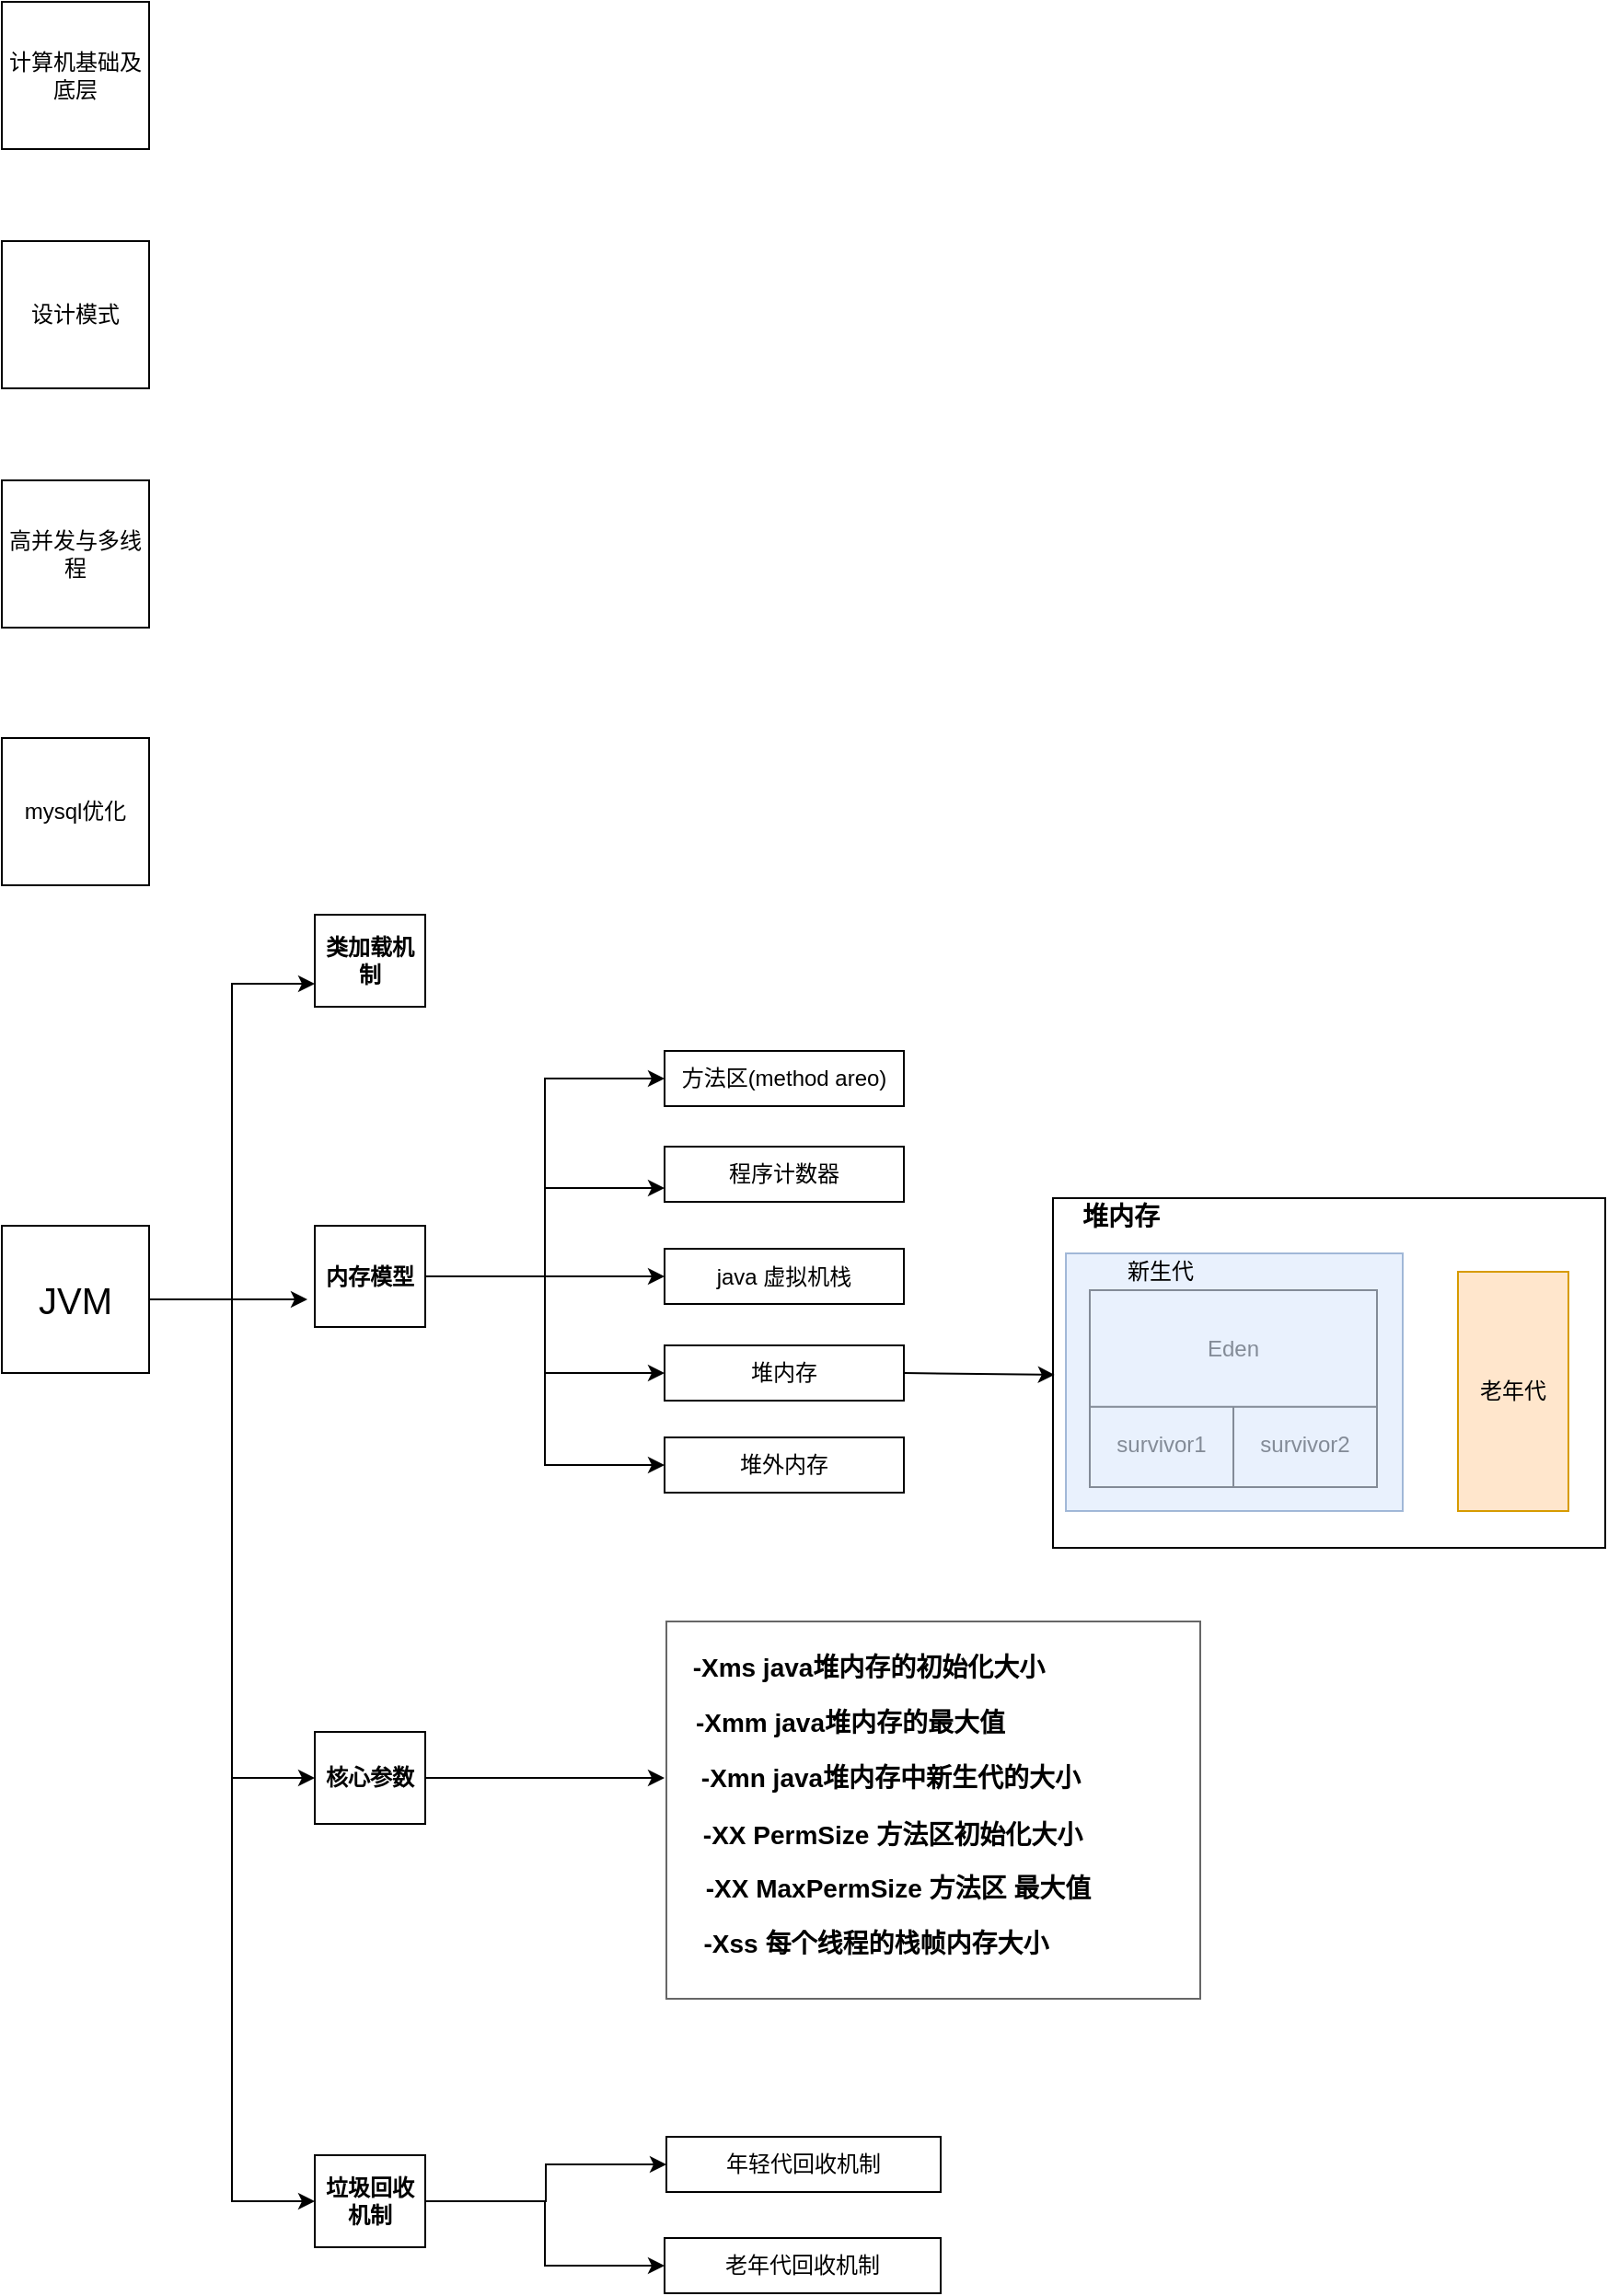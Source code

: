 <mxfile version="14.2.7" type="github">
  <diagram id="z3GyR7A54I9U31B_GoPv" name="Page-1">
    <mxGraphModel dx="1108" dy="734" grid="1" gridSize="10" guides="1" tooltips="1" connect="1" arrows="1" fold="1" page="1" pageScale="1" pageWidth="827" pageHeight="1169" math="0" shadow="0">
      <root>
        <mxCell id="0" />
        <mxCell id="1" parent="0" />
        <mxCell id="F7ufn9WYuUFmv6JX8Vxq-1" value="计算机基础及底层" style="whiteSpace=wrap;html=1;aspect=fixed;" parent="1" vertex="1">
          <mxGeometry x="170" y="60" width="80" height="80" as="geometry" />
        </mxCell>
        <mxCell id="F7ufn9WYuUFmv6JX8Vxq-2" value="设计模式" style="whiteSpace=wrap;html=1;aspect=fixed;" parent="1" vertex="1">
          <mxGeometry x="170" y="190" width="80" height="80" as="geometry" />
        </mxCell>
        <mxCell id="F7ufn9WYuUFmv6JX8Vxq-3" value="高并发与多线程" style="whiteSpace=wrap;html=1;aspect=fixed;" parent="1" vertex="1">
          <mxGeometry x="170" y="320" width="80" height="80" as="geometry" />
        </mxCell>
        <mxCell id="F7ufn9WYuUFmv6JX8Vxq-4" value="mysql优化" style="whiteSpace=wrap;html=1;aspect=fixed;" parent="1" vertex="1">
          <mxGeometry x="170" y="460" width="80" height="80" as="geometry" />
        </mxCell>
        <mxCell id="in1QYTWhq0JFoHGU_2zg-88" style="edgeStyle=orthogonalEdgeStyle;rounded=0;orthogonalLoop=1;jettySize=auto;html=1;entryX=0;entryY=0.75;entryDx=0;entryDy=0;fontSize=14;" edge="1" parent="1" source="0BP6MFCRVOub9Gm3sT_m-1" target="in1QYTWhq0JFoHGU_2zg-9">
          <mxGeometry relative="1" as="geometry" />
        </mxCell>
        <mxCell id="in1QYTWhq0JFoHGU_2zg-89" style="edgeStyle=orthogonalEdgeStyle;rounded=0;orthogonalLoop=1;jettySize=auto;html=1;fontSize=14;" edge="1" parent="1">
          <mxGeometry relative="1" as="geometry">
            <mxPoint x="336" y="765" as="targetPoint" />
            <mxPoint x="256" y="765" as="sourcePoint" />
          </mxGeometry>
        </mxCell>
        <mxCell id="in1QYTWhq0JFoHGU_2zg-90" style="edgeStyle=orthogonalEdgeStyle;rounded=0;orthogonalLoop=1;jettySize=auto;html=1;exitX=1;exitY=0.5;exitDx=0;exitDy=0;entryX=0;entryY=0.5;entryDx=0;entryDy=0;fontSize=14;" edge="1" parent="1" source="0BP6MFCRVOub9Gm3sT_m-1" target="in1QYTWhq0JFoHGU_2zg-2">
          <mxGeometry relative="1" as="geometry" />
        </mxCell>
        <mxCell id="in1QYTWhq0JFoHGU_2zg-111" style="edgeStyle=orthogonalEdgeStyle;rounded=0;orthogonalLoop=1;jettySize=auto;html=1;entryX=0;entryY=0.5;entryDx=0;entryDy=0;fontSize=14;" edge="1" parent="1" source="0BP6MFCRVOub9Gm3sT_m-1" target="in1QYTWhq0JFoHGU_2zg-3">
          <mxGeometry relative="1" as="geometry" />
        </mxCell>
        <mxCell id="0BP6MFCRVOub9Gm3sT_m-1" value="&lt;font style=&quot;font-size: 20px&quot;&gt;JVM&lt;/font&gt;" style="whiteSpace=wrap;html=1;aspect=fixed;" parent="1" vertex="1">
          <mxGeometry x="170" y="725" width="80" height="80" as="geometry" />
        </mxCell>
        <mxCell id="in1QYTWhq0JFoHGU_2zg-91" style="edgeStyle=orthogonalEdgeStyle;rounded=0;orthogonalLoop=1;jettySize=auto;html=1;entryX=0;entryY=0.5;entryDx=0;entryDy=0;fontSize=14;" edge="1" parent="1" source="in1QYTWhq0JFoHGU_2zg-1" target="in1QYTWhq0JFoHGU_2zg-87">
          <mxGeometry relative="1" as="geometry" />
        </mxCell>
        <mxCell id="in1QYTWhq0JFoHGU_2zg-92" style="edgeStyle=orthogonalEdgeStyle;rounded=0;orthogonalLoop=1;jettySize=auto;html=1;entryX=0;entryY=0.75;entryDx=0;entryDy=0;fontSize=14;" edge="1" parent="1" source="in1QYTWhq0JFoHGU_2zg-1" target="in1QYTWhq0JFoHGU_2zg-11">
          <mxGeometry relative="1" as="geometry" />
        </mxCell>
        <mxCell id="in1QYTWhq0JFoHGU_2zg-94" style="edgeStyle=none;rounded=0;orthogonalLoop=1;jettySize=auto;html=1;exitX=1;exitY=0.5;exitDx=0;exitDy=0;entryX=0;entryY=0.5;entryDx=0;entryDy=0;fontSize=14;" edge="1" parent="1" source="in1QYTWhq0JFoHGU_2zg-1" target="in1QYTWhq0JFoHGU_2zg-8">
          <mxGeometry relative="1" as="geometry" />
        </mxCell>
        <mxCell id="in1QYTWhq0JFoHGU_2zg-95" style="edgeStyle=orthogonalEdgeStyle;rounded=0;orthogonalLoop=1;jettySize=auto;html=1;entryX=0;entryY=0.5;entryDx=0;entryDy=0;fontSize=14;" edge="1" parent="1" source="in1QYTWhq0JFoHGU_2zg-1" target="in1QYTWhq0JFoHGU_2zg-7">
          <mxGeometry relative="1" as="geometry" />
        </mxCell>
        <mxCell id="in1QYTWhq0JFoHGU_2zg-96" style="edgeStyle=orthogonalEdgeStyle;rounded=0;orthogonalLoop=1;jettySize=auto;html=1;entryX=0;entryY=0.5;entryDx=0;entryDy=0;fontSize=14;" edge="1" parent="1" source="in1QYTWhq0JFoHGU_2zg-1" target="in1QYTWhq0JFoHGU_2zg-10">
          <mxGeometry relative="1" as="geometry" />
        </mxCell>
        <mxCell id="in1QYTWhq0JFoHGU_2zg-1" value="&lt;b&gt;内存模型&lt;/b&gt;" style="rounded=0;whiteSpace=wrap;html=1;" vertex="1" parent="1">
          <mxGeometry x="340" y="725" width="60" height="55" as="geometry" />
        </mxCell>
        <mxCell id="in1QYTWhq0JFoHGU_2zg-109" style="edgeStyle=none;rounded=0;orthogonalLoop=1;jettySize=auto;html=1;fontSize=14;" edge="1" parent="1" source="in1QYTWhq0JFoHGU_2zg-2">
          <mxGeometry relative="1" as="geometry">
            <mxPoint x="530" y="1025" as="targetPoint" />
          </mxGeometry>
        </mxCell>
        <mxCell id="in1QYTWhq0JFoHGU_2zg-2" value="&lt;b&gt;核心参数&lt;/b&gt;" style="rounded=0;whiteSpace=wrap;html=1;" vertex="1" parent="1">
          <mxGeometry x="340" y="1000" width="60" height="50" as="geometry" />
        </mxCell>
        <mxCell id="in1QYTWhq0JFoHGU_2zg-113" style="edgeStyle=orthogonalEdgeStyle;rounded=0;orthogonalLoop=1;jettySize=auto;html=1;exitX=1;exitY=0.5;exitDx=0;exitDy=0;entryX=0;entryY=0.5;entryDx=0;entryDy=0;fontSize=14;" edge="1" parent="1" source="in1QYTWhq0JFoHGU_2zg-3" target="in1QYTWhq0JFoHGU_2zg-4">
          <mxGeometry relative="1" as="geometry" />
        </mxCell>
        <mxCell id="in1QYTWhq0JFoHGU_2zg-114" style="edgeStyle=orthogonalEdgeStyle;rounded=0;orthogonalLoop=1;jettySize=auto;html=1;entryX=0;entryY=0.5;entryDx=0;entryDy=0;fontSize=14;" edge="1" parent="1" source="in1QYTWhq0JFoHGU_2zg-3" target="in1QYTWhq0JFoHGU_2zg-5">
          <mxGeometry relative="1" as="geometry" />
        </mxCell>
        <mxCell id="in1QYTWhq0JFoHGU_2zg-3" value="&lt;b&gt;垃圾回收机制&lt;/b&gt;" style="rounded=0;whiteSpace=wrap;html=1;" vertex="1" parent="1">
          <mxGeometry x="340" y="1230" width="60" height="50" as="geometry" />
        </mxCell>
        <mxCell id="in1QYTWhq0JFoHGU_2zg-4" value="年轻代回收机制" style="rounded=0;whiteSpace=wrap;html=1;" vertex="1" parent="1">
          <mxGeometry x="531" y="1220" width="149" height="30" as="geometry" />
        </mxCell>
        <mxCell id="in1QYTWhq0JFoHGU_2zg-5" value="老年代回收机制" style="rounded=0;whiteSpace=wrap;html=1;" vertex="1" parent="1">
          <mxGeometry x="530" y="1275" width="150" height="30" as="geometry" />
        </mxCell>
        <mxCell id="in1QYTWhq0JFoHGU_2zg-110" style="edgeStyle=none;rounded=0;orthogonalLoop=1;jettySize=auto;html=1;exitX=1;exitY=0.5;exitDx=0;exitDy=0;entryX=0.003;entryY=0.505;entryDx=0;entryDy=0;entryPerimeter=0;fontSize=14;" edge="1" parent="1" source="in1QYTWhq0JFoHGU_2zg-7" target="in1QYTWhq0JFoHGU_2zg-81">
          <mxGeometry relative="1" as="geometry" />
        </mxCell>
        <mxCell id="in1QYTWhq0JFoHGU_2zg-7" value="堆内存" style="rounded=0;whiteSpace=wrap;html=1;" vertex="1" parent="1">
          <mxGeometry x="530" y="790" width="130" height="30" as="geometry" />
        </mxCell>
        <mxCell id="in1QYTWhq0JFoHGU_2zg-8" value="java 虚拟机栈" style="rounded=0;whiteSpace=wrap;html=1;" vertex="1" parent="1">
          <mxGeometry x="530" y="737.5" width="130" height="30" as="geometry" />
        </mxCell>
        <mxCell id="in1QYTWhq0JFoHGU_2zg-9" value="&lt;b&gt;类加载机制&lt;/b&gt;" style="rounded=0;whiteSpace=wrap;html=1;" vertex="1" parent="1">
          <mxGeometry x="340" y="556" width="60" height="50" as="geometry" />
        </mxCell>
        <mxCell id="in1QYTWhq0JFoHGU_2zg-10" value="堆外内存" style="rounded=0;whiteSpace=wrap;html=1;" vertex="1" parent="1">
          <mxGeometry x="530" y="840" width="130" height="30" as="geometry" />
        </mxCell>
        <mxCell id="in1QYTWhq0JFoHGU_2zg-11" value="程序计数器" style="rounded=0;whiteSpace=wrap;html=1;" vertex="1" parent="1">
          <mxGeometry x="530" y="682" width="130" height="30" as="geometry" />
        </mxCell>
        <mxCell id="in1QYTWhq0JFoHGU_2zg-87" value="方法区(method areo)" style="rounded=0;whiteSpace=wrap;html=1;" vertex="1" parent="1">
          <mxGeometry x="530" y="630" width="130" height="30" as="geometry" />
        </mxCell>
        <mxCell id="in1QYTWhq0JFoHGU_2zg-63" value="" style="shape=table;html=1;whiteSpace=wrap;startSize=0;container=1;collapsible=0;childLayout=tableLayout;" vertex="1" parent="1">
          <mxGeometry x="761" y="821.42" width="156" height="45.58" as="geometry" />
        </mxCell>
        <mxCell id="in1QYTWhq0JFoHGU_2zg-64" value="" style="shape=partialRectangle;html=1;whiteSpace=wrap;collapsible=0;dropTarget=0;pointerEvents=0;fillColor=none;top=0;left=0;bottom=0;right=0;points=[[0,0.5],[1,0.5]];portConstraint=eastwest;" vertex="1" parent="in1QYTWhq0JFoHGU_2zg-63">
          <mxGeometry width="156" height="46" as="geometry" />
        </mxCell>
        <mxCell id="in1QYTWhq0JFoHGU_2zg-65" value="survivor1" style="shape=partialRectangle;html=1;whiteSpace=wrap;connectable=0;overflow=hidden;fillColor=none;top=0;left=0;bottom=0;right=0;" vertex="1" parent="in1QYTWhq0JFoHGU_2zg-64">
          <mxGeometry width="78" height="46" as="geometry" />
        </mxCell>
        <mxCell id="in1QYTWhq0JFoHGU_2zg-66" value="survivor2" style="shape=partialRectangle;html=1;whiteSpace=wrap;connectable=0;overflow=hidden;fillColor=none;top=0;left=0;bottom=0;right=0;" vertex="1" parent="in1QYTWhq0JFoHGU_2zg-64">
          <mxGeometry x="78" width="78" height="46" as="geometry" />
        </mxCell>
        <mxCell id="in1QYTWhq0JFoHGU_2zg-67" value="" style="shape=table;html=1;whiteSpace=wrap;startSize=0;container=1;collapsible=0;childLayout=tableLayout;" vertex="1" parent="1">
          <mxGeometry x="761" y="760" width="156" height="63.42" as="geometry" />
        </mxCell>
        <mxCell id="in1QYTWhq0JFoHGU_2zg-68" value="" style="shape=partialRectangle;html=1;whiteSpace=wrap;collapsible=0;dropTarget=0;pointerEvents=0;fillColor=none;top=0;left=0;bottom=0;right=0;points=[[0,0.5],[1,0.5]];portConstraint=eastwest;" vertex="1" parent="in1QYTWhq0JFoHGU_2zg-67">
          <mxGeometry width="156" height="63" as="geometry" />
        </mxCell>
        <mxCell id="in1QYTWhq0JFoHGU_2zg-69" value="Eden" style="shape=partialRectangle;html=1;whiteSpace=wrap;connectable=0;overflow=hidden;fillColor=none;top=0;left=0;bottom=0;right=0;" vertex="1" parent="in1QYTWhq0JFoHGU_2zg-68">
          <mxGeometry width="156" height="63" as="geometry" />
        </mxCell>
        <mxCell id="in1QYTWhq0JFoHGU_2zg-77" value="" style="shape=table;html=1;whiteSpace=wrap;startSize=0;container=1;collapsible=0;childLayout=tableLayout;fillColor=#ffe6cc;strokeColor=#d79b00;" vertex="1" parent="1">
          <mxGeometry x="961" y="750" width="60" height="130" as="geometry" />
        </mxCell>
        <mxCell id="in1QYTWhq0JFoHGU_2zg-78" value="" style="shape=partialRectangle;html=1;whiteSpace=wrap;collapsible=0;dropTarget=0;pointerEvents=0;fillColor=none;top=0;left=0;bottom=0;right=0;points=[[0,0.5],[1,0.5]];portConstraint=eastwest;" vertex="1" parent="in1QYTWhq0JFoHGU_2zg-77">
          <mxGeometry width="60" height="130" as="geometry" />
        </mxCell>
        <mxCell id="in1QYTWhq0JFoHGU_2zg-79" value="老年代" style="shape=partialRectangle;html=1;whiteSpace=wrap;connectable=0;overflow=hidden;fillColor=none;top=0;left=0;bottom=0;right=0;" vertex="1" parent="in1QYTWhq0JFoHGU_2zg-78">
          <mxGeometry width="60" height="130" as="geometry" />
        </mxCell>
        <mxCell id="in1QYTWhq0JFoHGU_2zg-76" value="" style="verticalLabelPosition=bottom;verticalAlign=top;html=1;shape=mxgraph.basic.rect;fillColor2=none;strokeWidth=1;size=20;indent=5;fillColor=#dae8fc;strokeColor=#6c8ebf;opacity=60;" vertex="1" parent="1">
          <mxGeometry x="748" y="740" width="183" height="140" as="geometry" />
        </mxCell>
        <mxCell id="in1QYTWhq0JFoHGU_2zg-80" value="新生代" style="text;html=1;align=center;verticalAlign=middle;resizable=0;points=[];autosize=1;" vertex="1" parent="1">
          <mxGeometry x="774" y="740" width="50" height="20" as="geometry" />
        </mxCell>
        <mxCell id="in1QYTWhq0JFoHGU_2zg-81" value="" style="verticalLabelPosition=bottom;verticalAlign=top;html=1;shape=mxgraph.basic.rect;fillColor2=none;strokeWidth=1;size=20;indent=5;fillColor=none;" vertex="1" parent="1">
          <mxGeometry x="741" y="710" width="300" height="190" as="geometry" />
        </mxCell>
        <mxCell id="in1QYTWhq0JFoHGU_2zg-85" value="&lt;b&gt;堆内存&lt;/b&gt;" style="text;html=1;strokeColor=none;fillColor=none;align=center;verticalAlign=middle;whiteSpace=wrap;rounded=0;fontSize=14;opacity=60;" vertex="1" parent="1">
          <mxGeometry x="748" y="710" width="60" height="20" as="geometry" />
        </mxCell>
        <mxCell id="in1QYTWhq0JFoHGU_2zg-98" value="" style="verticalLabelPosition=bottom;verticalAlign=top;html=1;shape=mxgraph.basic.rect;fillColor2=none;strokeWidth=1;size=20;indent=5;fillColor=none;fontSize=14;opacity=60;align=left;" vertex="1" parent="1">
          <mxGeometry x="531" y="940" width="290" height="205" as="geometry" />
        </mxCell>
        <mxCell id="in1QYTWhq0JFoHGU_2zg-100" value="&lt;div style=&quot;text-align: left ; line-height: 1.75&quot;&gt;-Xms  java堆内存的初始化大小&lt;/div&gt;" style="text;html=1;strokeColor=none;fillColor=none;align=center;verticalAlign=middle;whiteSpace=wrap;rounded=0;fontSize=14;opacity=60;fontStyle=1" vertex="1" parent="1">
          <mxGeometry x="541" y="955" width="200" height="20" as="geometry" />
        </mxCell>
        <mxCell id="in1QYTWhq0JFoHGU_2zg-101" value="&lt;div style=&quot;text-align: left ; line-height: 1.75&quot;&gt;-Xmm java堆内存的最大值&lt;/div&gt;" style="text;html=1;strokeColor=none;fillColor=none;align=center;verticalAlign=middle;whiteSpace=wrap;rounded=0;fontSize=14;opacity=60;fontStyle=1" vertex="1" parent="1">
          <mxGeometry x="531" y="985" width="200" height="20" as="geometry" />
        </mxCell>
        <mxCell id="in1QYTWhq0JFoHGU_2zg-102" value="&lt;div style=&quot;text-align: left ; line-height: 1.75&quot;&gt;-Xmn java堆内存中新生代的大小&lt;/div&gt;" style="text;html=1;strokeColor=none;fillColor=none;align=center;verticalAlign=middle;whiteSpace=wrap;rounded=0;fontSize=14;opacity=60;fontStyle=1" vertex="1" parent="1">
          <mxGeometry x="538" y="1015" width="230" height="20" as="geometry" />
        </mxCell>
        <mxCell id="in1QYTWhq0JFoHGU_2zg-103" value="&lt;div style=&quot;text-align: left ; line-height: 1.75&quot;&gt;&lt;div style=&quot;line-height: 1.75&quot;&gt;-XX PermSize 方法区初始化大小&lt;/div&gt;&lt;/div&gt;" style="text;html=1;strokeColor=none;fillColor=none;align=center;verticalAlign=middle;whiteSpace=wrap;rounded=0;fontSize=14;opacity=60;fontStyle=1" vertex="1" parent="1">
          <mxGeometry x="539" y="1046" width="230" height="20" as="geometry" />
        </mxCell>
        <mxCell id="in1QYTWhq0JFoHGU_2zg-104" value="&lt;div style=&quot;text-align: left ; line-height: 1.75&quot;&gt;&lt;div style=&quot;line-height: 1.75&quot;&gt;-XX MaxPermSize 方法区 最大值&lt;/div&gt;&lt;/div&gt;" style="text;html=1;strokeColor=none;fillColor=none;align=center;verticalAlign=middle;whiteSpace=wrap;rounded=0;fontSize=14;opacity=60;fontStyle=1" vertex="1" parent="1">
          <mxGeometry x="542" y="1075" width="230" height="20" as="geometry" />
        </mxCell>
        <mxCell id="in1QYTWhq0JFoHGU_2zg-108" value="&lt;div style=&quot;text-align: left ; line-height: 1.75&quot;&gt;&lt;div style=&quot;line-height: 1.75&quot;&gt;&lt;div style=&quot;line-height: 1.75&quot;&gt;-Xss   每个线程的栈帧内存大小&lt;/div&gt;&lt;/div&gt;&lt;/div&gt;" style="text;html=1;strokeColor=none;fillColor=none;align=center;verticalAlign=middle;whiteSpace=wrap;rounded=0;fontSize=14;opacity=60;fontStyle=1" vertex="1" parent="1">
          <mxGeometry x="530" y="1105" width="230" height="20" as="geometry" />
        </mxCell>
      </root>
    </mxGraphModel>
  </diagram>
</mxfile>
